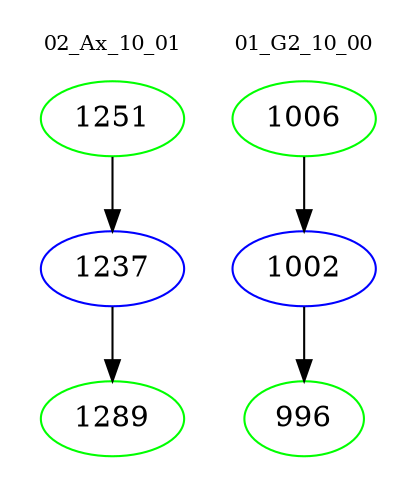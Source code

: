 digraph{
subgraph cluster_0 {
color = white
label = "02_Ax_10_01";
fontsize=10;
T0_1251 [label="1251", color="green"]
T0_1251 -> T0_1237 [color="black"]
T0_1237 [label="1237", color="blue"]
T0_1237 -> T0_1289 [color="black"]
T0_1289 [label="1289", color="green"]
}
subgraph cluster_1 {
color = white
label = "01_G2_10_00";
fontsize=10;
T1_1006 [label="1006", color="green"]
T1_1006 -> T1_1002 [color="black"]
T1_1002 [label="1002", color="blue"]
T1_1002 -> T1_996 [color="black"]
T1_996 [label="996", color="green"]
}
}
